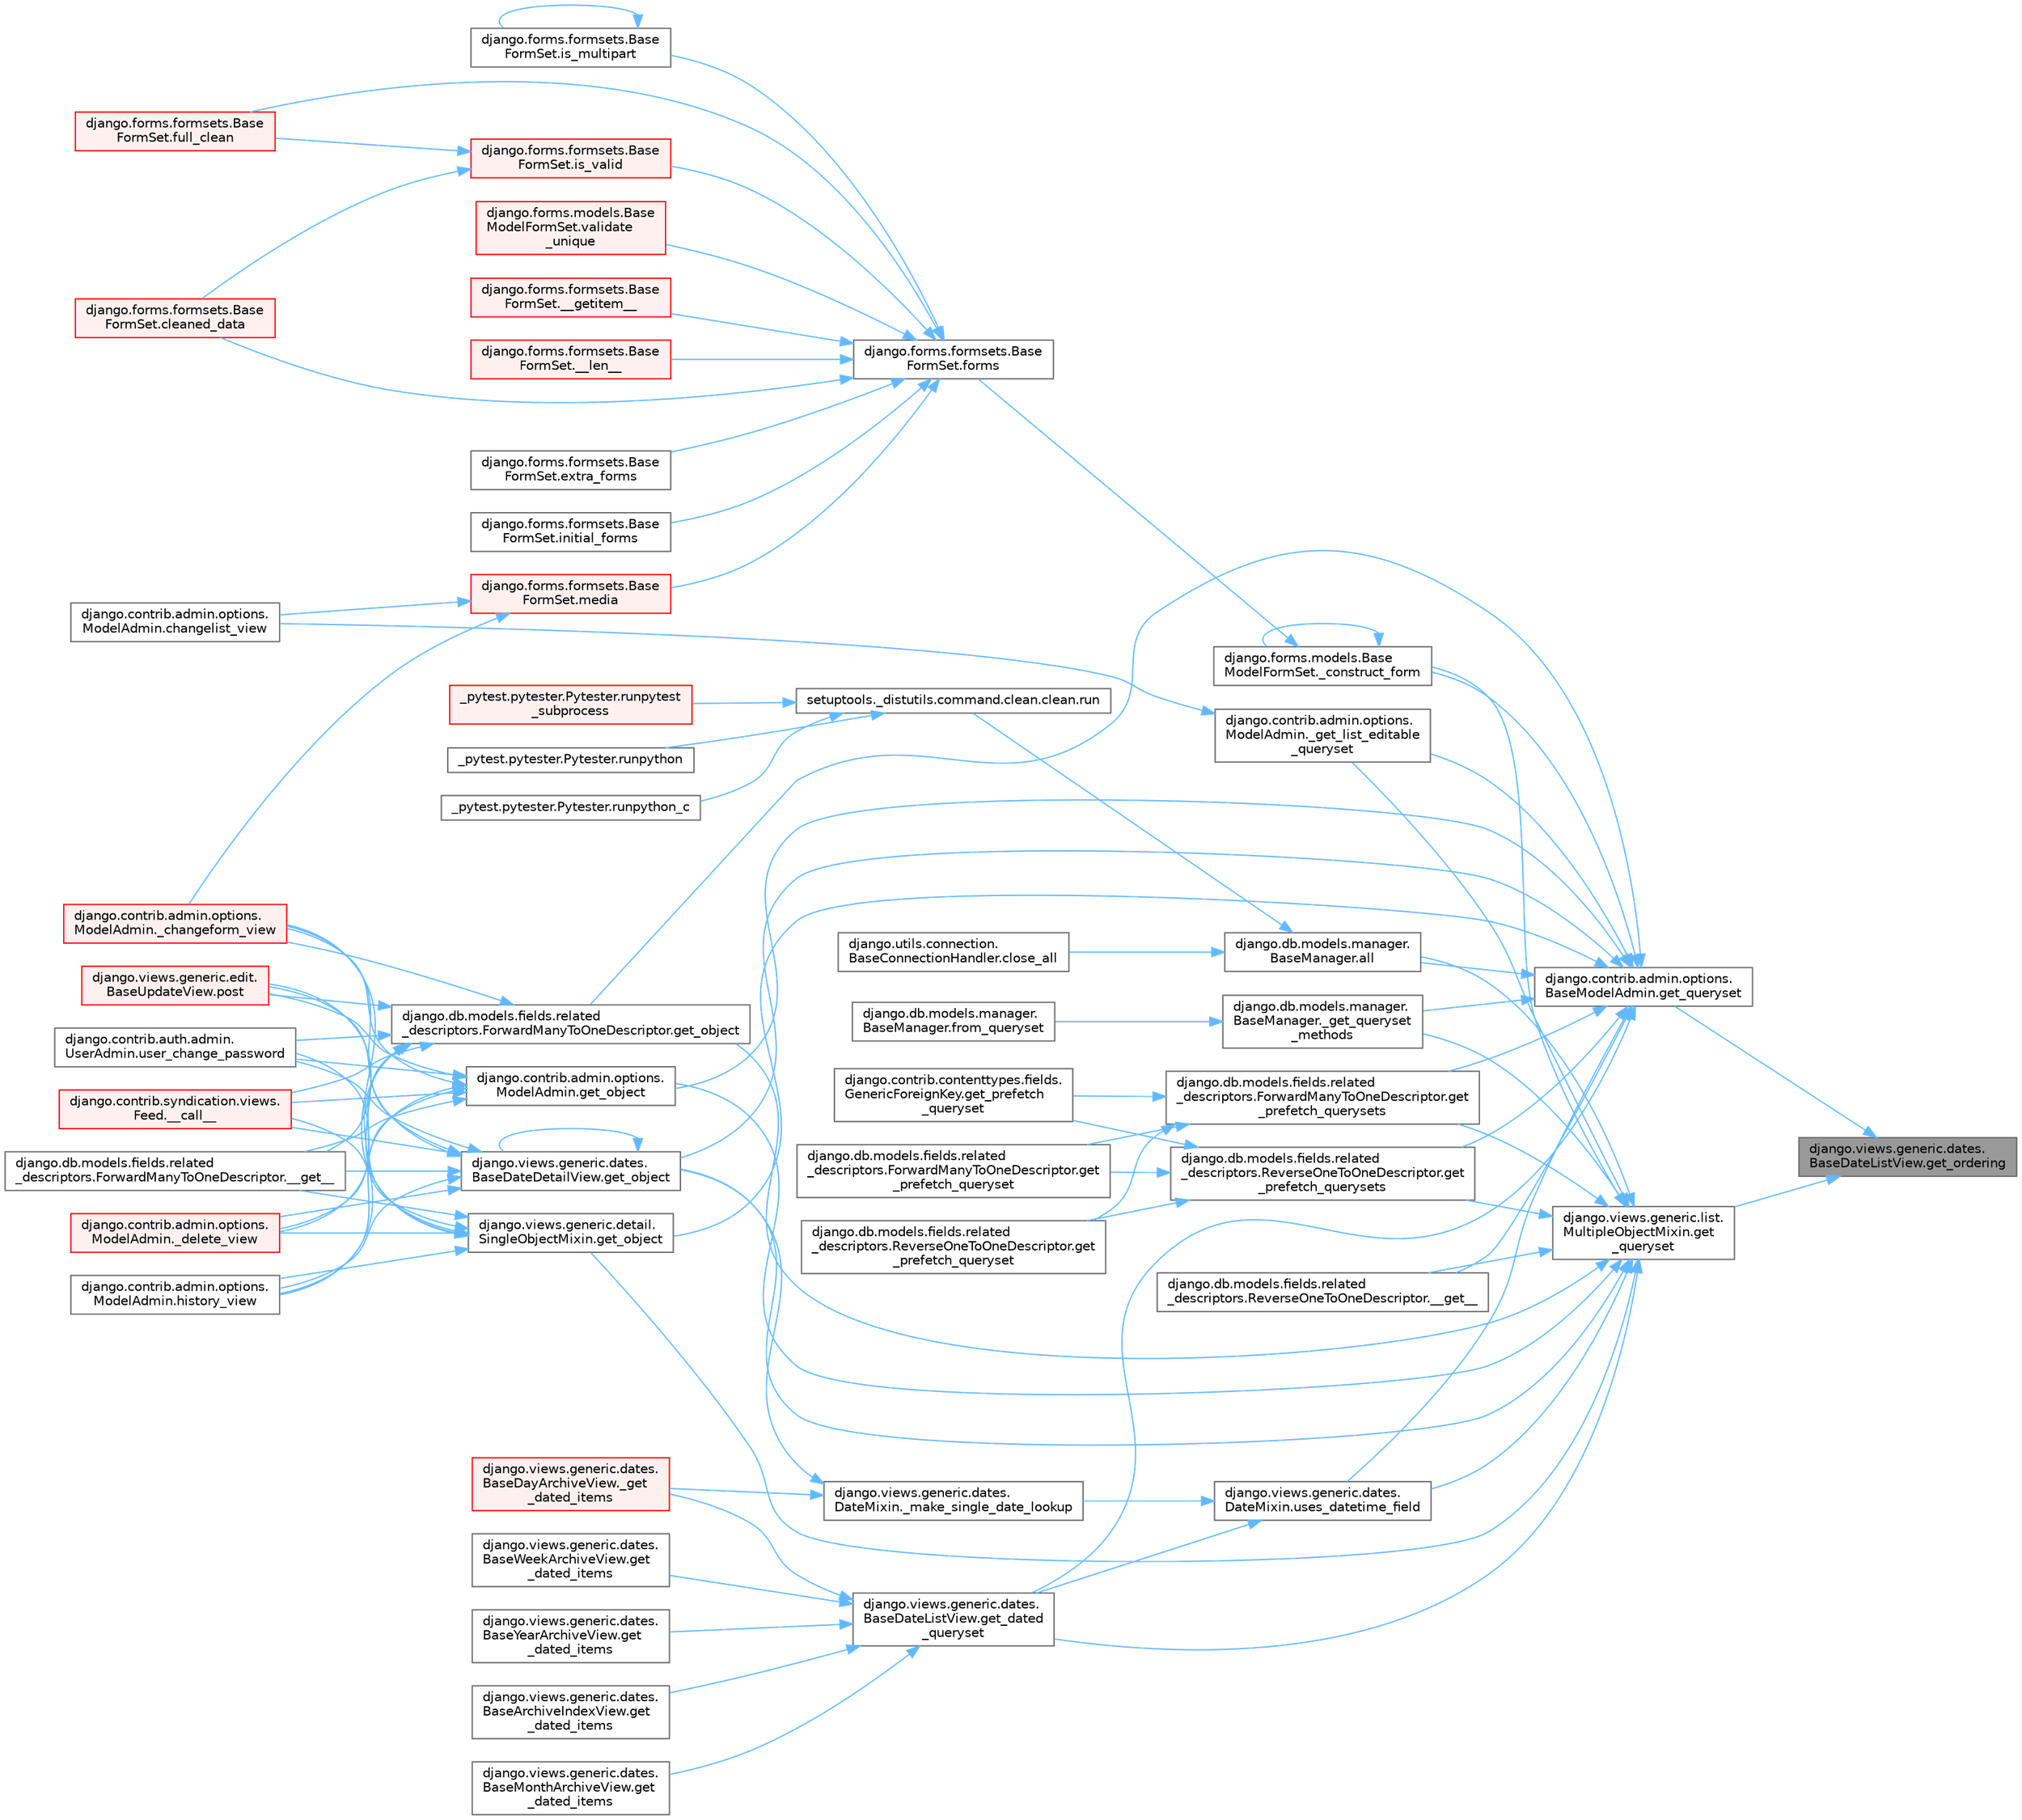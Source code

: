 digraph "django.views.generic.dates.BaseDateListView.get_ordering"
{
 // LATEX_PDF_SIZE
  bgcolor="transparent";
  edge [fontname=Helvetica,fontsize=10,labelfontname=Helvetica,labelfontsize=10];
  node [fontname=Helvetica,fontsize=10,shape=box,height=0.2,width=0.4];
  rankdir="RL";
  Node1 [id="Node000001",label="django.views.generic.dates.\lBaseDateListView.get_ordering",height=0.2,width=0.4,color="gray40", fillcolor="grey60", style="filled", fontcolor="black",tooltip=" "];
  Node1 -> Node2 [id="edge1_Node000001_Node000002",dir="back",color="steelblue1",style="solid",tooltip=" "];
  Node2 [id="Node000002",label="django.contrib.admin.options.\lBaseModelAdmin.get_queryset",height=0.2,width=0.4,color="grey40", fillcolor="white", style="filled",URL="$classdjango_1_1contrib_1_1admin_1_1options_1_1_base_model_admin.html#a785da85de69766ce5f736de0e4de80c5",tooltip=" "];
  Node2 -> Node3 [id="edge2_Node000002_Node000003",dir="back",color="steelblue1",style="solid",tooltip=" "];
  Node3 [id="Node000003",label="django.db.models.fields.related\l_descriptors.ReverseOneToOneDescriptor.__get__",height=0.2,width=0.4,color="grey40", fillcolor="white", style="filled",URL="$classdjango_1_1db_1_1models_1_1fields_1_1related__descriptors_1_1_reverse_one_to_one_descriptor.html#ad62c522f9bb4b91174a3437b3f978f6b",tooltip=" "];
  Node2 -> Node4 [id="edge3_Node000002_Node000004",dir="back",color="steelblue1",style="solid",tooltip=" "];
  Node4 [id="Node000004",label="django.forms.models.Base\lModelFormSet._construct_form",height=0.2,width=0.4,color="grey40", fillcolor="white", style="filled",URL="$classdjango_1_1forms_1_1models_1_1_base_model_form_set.html#a2318f52c4f2963f7674c8e15e2f3c324",tooltip=" "];
  Node4 -> Node4 [id="edge4_Node000004_Node000004",dir="back",color="steelblue1",style="solid",tooltip=" "];
  Node4 -> Node5 [id="edge5_Node000004_Node000005",dir="back",color="steelblue1",style="solid",tooltip=" "];
  Node5 [id="Node000005",label="django.forms.formsets.Base\lFormSet.forms",height=0.2,width=0.4,color="grey40", fillcolor="white", style="filled",URL="$classdjango_1_1forms_1_1formsets_1_1_base_form_set.html#a398234150267aa3c6dceaa20a7a507f1",tooltip=" "];
  Node5 -> Node6 [id="edge6_Node000005_Node000006",dir="back",color="steelblue1",style="solid",tooltip=" "];
  Node6 [id="Node000006",label="django.forms.formsets.Base\lFormSet.__getitem__",height=0.2,width=0.4,color="red", fillcolor="#FFF0F0", style="filled",URL="$classdjango_1_1forms_1_1formsets_1_1_base_form_set.html#a3ed6460d03a41c30d519e9170d0a17cc",tooltip=" "];
  Node5 -> Node3177 [id="edge7_Node000005_Node003177",dir="back",color="steelblue1",style="solid",tooltip=" "];
  Node3177 [id="Node003177",label="django.forms.formsets.Base\lFormSet.__len__",height=0.2,width=0.4,color="red", fillcolor="#FFF0F0", style="filled",URL="$classdjango_1_1forms_1_1formsets_1_1_base_form_set.html#aa8c1dfbddcb29c04ad7bf814137b3c36",tooltip=" "];
  Node5 -> Node1765 [id="edge8_Node000005_Node001765",dir="back",color="steelblue1",style="solid",tooltip=" "];
  Node1765 [id="Node001765",label="django.forms.formsets.Base\lFormSet.cleaned_data",height=0.2,width=0.4,color="red", fillcolor="#FFF0F0", style="filled",URL="$classdjango_1_1forms_1_1formsets_1_1_base_form_set.html#ae51d85dd3faa160668adba372c4e87f7",tooltip=" "];
  Node5 -> Node1918 [id="edge9_Node000005_Node001918",dir="back",color="steelblue1",style="solid",tooltip=" "];
  Node1918 [id="Node001918",label="django.forms.formsets.Base\lFormSet.extra_forms",height=0.2,width=0.4,color="grey40", fillcolor="white", style="filled",URL="$classdjango_1_1forms_1_1formsets_1_1_base_form_set.html#a80e8dd7968259b3ccdfd86ac190c342a",tooltip=" "];
  Node5 -> Node1785 [id="edge10_Node000005_Node001785",dir="back",color="steelblue1",style="solid",tooltip=" "];
  Node1785 [id="Node001785",label="django.forms.formsets.Base\lFormSet.full_clean",height=0.2,width=0.4,color="red", fillcolor="#FFF0F0", style="filled",URL="$classdjango_1_1forms_1_1formsets_1_1_base_form_set.html#aa475bdb58853c14bfcd93bd7b494e3b1",tooltip=" "];
  Node5 -> Node1919 [id="edge11_Node000005_Node001919",dir="back",color="steelblue1",style="solid",tooltip=" "];
  Node1919 [id="Node001919",label="django.forms.formsets.Base\lFormSet.initial_forms",height=0.2,width=0.4,color="grey40", fillcolor="white", style="filled",URL="$classdjango_1_1forms_1_1formsets_1_1_base_form_set.html#a36a0e4b12f42f368c74d3a704cc58d03",tooltip=" "];
  Node5 -> Node1891 [id="edge12_Node000005_Node001891",dir="back",color="steelblue1",style="solid",tooltip=" "];
  Node1891 [id="Node001891",label="django.forms.formsets.Base\lFormSet.is_multipart",height=0.2,width=0.4,color="grey40", fillcolor="white", style="filled",URL="$classdjango_1_1forms_1_1formsets_1_1_base_form_set.html#a70cb5455998cfb8556810d3215d617c8",tooltip=" "];
  Node1891 -> Node1891 [id="edge13_Node001891_Node001891",dir="back",color="steelblue1",style="solid",tooltip=" "];
  Node5 -> Node1784 [id="edge14_Node000005_Node001784",dir="back",color="steelblue1",style="solid",tooltip=" "];
  Node1784 [id="Node001784",label="django.forms.formsets.Base\lFormSet.is_valid",height=0.2,width=0.4,color="red", fillcolor="#FFF0F0", style="filled",URL="$classdjango_1_1forms_1_1formsets_1_1_base_form_set.html#a713477cfb7c01e723400df62b49c250c",tooltip=" "];
  Node1784 -> Node1765 [id="edge15_Node001784_Node001765",dir="back",color="steelblue1",style="solid",tooltip=" "];
  Node1784 -> Node1785 [id="edge16_Node001784_Node001785",dir="back",color="steelblue1",style="solid",tooltip=" "];
  Node5 -> Node1892 [id="edge17_Node000005_Node001892",dir="back",color="steelblue1",style="solid",tooltip=" "];
  Node1892 [id="Node001892",label="django.forms.formsets.Base\lFormSet.media",height=0.2,width=0.4,color="red", fillcolor="#FFF0F0", style="filled",URL="$classdjango_1_1forms_1_1formsets_1_1_base_form_set.html#a6f8913e4888f6eb8afa928cf91e9c8f9",tooltip=" "];
  Node1892 -> Node1893 [id="edge18_Node001892_Node001893",dir="back",color="steelblue1",style="solid",tooltip=" "];
  Node1893 [id="Node001893",label="django.contrib.admin.options.\lModelAdmin._changeform_view",height=0.2,width=0.4,color="red", fillcolor="#FFF0F0", style="filled",URL="$classdjango_1_1contrib_1_1admin_1_1options_1_1_model_admin.html#a06082f9f8128d66a16cda8098c673dae",tooltip=" "];
  Node1892 -> Node1897 [id="edge19_Node001892_Node001897",dir="back",color="steelblue1",style="solid",tooltip=" "];
  Node1897 [id="Node001897",label="django.contrib.admin.options.\lModelAdmin.changelist_view",height=0.2,width=0.4,color="grey40", fillcolor="white", style="filled",URL="$classdjango_1_1contrib_1_1admin_1_1options_1_1_model_admin.html#af5f3d8010317ded7325e649561a4d909",tooltip=" "];
  Node5 -> Node3178 [id="edge20_Node000005_Node003178",dir="back",color="steelblue1",style="solid",tooltip=" "];
  Node3178 [id="Node003178",label="django.forms.models.Base\lModelFormSet.validate\l_unique",height=0.2,width=0.4,color="red", fillcolor="#FFF0F0", style="filled",URL="$classdjango_1_1forms_1_1models_1_1_base_model_form_set.html#a0d01f97a86fd02a126b2fd51d02fd07d",tooltip=" "];
  Node2 -> Node2736 [id="edge21_Node000002_Node002736",dir="back",color="steelblue1",style="solid",tooltip=" "];
  Node2736 [id="Node002736",label="django.contrib.admin.options.\lModelAdmin._get_list_editable\l_queryset",height=0.2,width=0.4,color="grey40", fillcolor="white", style="filled",URL="$classdjango_1_1contrib_1_1admin_1_1options_1_1_model_admin.html#ae453d8065f838cd81cab58bc5797fd99",tooltip=" "];
  Node2736 -> Node1897 [id="edge22_Node002736_Node001897",dir="back",color="steelblue1",style="solid",tooltip=" "];
  Node2 -> Node2737 [id="edge23_Node000002_Node002737",dir="back",color="steelblue1",style="solid",tooltip=" "];
  Node2737 [id="Node002737",label="django.db.models.manager.\lBaseManager._get_queryset\l_methods",height=0.2,width=0.4,color="grey40", fillcolor="white", style="filled",URL="$classdjango_1_1db_1_1models_1_1manager_1_1_base_manager.html#a7ef7be0dacbeaa96e518c225b954d2c4",tooltip=" "];
  Node2737 -> Node2738 [id="edge24_Node002737_Node002738",dir="back",color="steelblue1",style="solid",tooltip=" "];
  Node2738 [id="Node002738",label="django.db.models.manager.\lBaseManager.from_queryset",height=0.2,width=0.4,color="grey40", fillcolor="white", style="filled",URL="$classdjango_1_1db_1_1models_1_1manager_1_1_base_manager.html#a539a31c3e4714b562c785d374a2dbc9b",tooltip=" "];
  Node2 -> Node2739 [id="edge25_Node000002_Node002739",dir="back",color="steelblue1",style="solid",tooltip=" "];
  Node2739 [id="Node002739",label="django.db.models.manager.\lBaseManager.all",height=0.2,width=0.4,color="grey40", fillcolor="white", style="filled",URL="$classdjango_1_1db_1_1models_1_1manager_1_1_base_manager.html#a348dacddedfc163dc130f6c2620869b0",tooltip=" "];
  Node2739 -> Node2740 [id="edge26_Node002739_Node002740",dir="back",color="steelblue1",style="solid",tooltip=" "];
  Node2740 [id="Node002740",label="django.utils.connection.\lBaseConnectionHandler.close_all",height=0.2,width=0.4,color="grey40", fillcolor="white", style="filled",URL="$classdjango_1_1utils_1_1connection_1_1_base_connection_handler.html#a2dbd9163239e828581c41273647476dc",tooltip=" "];
  Node2739 -> Node2741 [id="edge27_Node002739_Node002741",dir="back",color="steelblue1",style="solid",tooltip=" "];
  Node2741 [id="Node002741",label="setuptools._distutils.command.clean.clean.run",height=0.2,width=0.4,color="grey40", fillcolor="white", style="filled",URL="$classsetuptools_1_1__distutils_1_1command_1_1clean_1_1clean.html#a578cf5beb91399cf9f10329bcd7e0dd5",tooltip=" "];
  Node2741 -> Node88 [id="edge28_Node002741_Node000088",dir="back",color="steelblue1",style="solid",tooltip=" "];
  Node88 [id="Node000088",label="_pytest.pytester.Pytester.runpytest\l_subprocess",height=0.2,width=0.4,color="red", fillcolor="#FFF0F0", style="filled",URL="$class__pytest_1_1pytester_1_1_pytester.html#a59323c6d6a1469a1206f1c0b8fce99c9",tooltip=" "];
  Node2741 -> Node90 [id="edge29_Node002741_Node000090",dir="back",color="steelblue1",style="solid",tooltip=" "];
  Node90 [id="Node000090",label="_pytest.pytester.Pytester.runpython",height=0.2,width=0.4,color="grey40", fillcolor="white", style="filled",URL="$class__pytest_1_1pytester_1_1_pytester.html#a4e0c539507f15fd333cf618faf9687ef",tooltip=" "];
  Node2741 -> Node91 [id="edge30_Node002741_Node000091",dir="back",color="steelblue1",style="solid",tooltip=" "];
  Node91 [id="Node000091",label="_pytest.pytester.Pytester.runpython_c",height=0.2,width=0.4,color="grey40", fillcolor="white", style="filled",URL="$class__pytest_1_1pytester_1_1_pytester.html#aea789acfe206d9c40d9a6bf54a337f2a",tooltip=" "];
  Node2 -> Node2742 [id="edge31_Node000002_Node002742",dir="back",color="steelblue1",style="solid",tooltip=" "];
  Node2742 [id="Node002742",label="django.views.generic.dates.\lBaseDateListView.get_dated\l_queryset",height=0.2,width=0.4,color="grey40", fillcolor="white", style="filled",URL="$classdjango_1_1views_1_1generic_1_1dates_1_1_base_date_list_view.html#ad97300c63f99eef4ed95aa9d8f73520b",tooltip=" "];
  Node2742 -> Node2743 [id="edge32_Node002742_Node002743",dir="back",color="steelblue1",style="solid",tooltip=" "];
  Node2743 [id="Node002743",label="django.views.generic.dates.\lBaseDayArchiveView._get\l_dated_items",height=0.2,width=0.4,color="red", fillcolor="#FFF0F0", style="filled",URL="$classdjango_1_1views_1_1generic_1_1dates_1_1_base_day_archive_view.html#a3ca193a0859b2fbe8f0ae162272652f8",tooltip=" "];
  Node2742 -> Node2746 [id="edge33_Node002742_Node002746",dir="back",color="steelblue1",style="solid",tooltip=" "];
  Node2746 [id="Node002746",label="django.views.generic.dates.\lBaseArchiveIndexView.get\l_dated_items",height=0.2,width=0.4,color="grey40", fillcolor="white", style="filled",URL="$classdjango_1_1views_1_1generic_1_1dates_1_1_base_archive_index_view.html#ab9794c8a807f2b820629179ebfc41e2c",tooltip=" "];
  Node2742 -> Node2747 [id="edge34_Node002742_Node002747",dir="back",color="steelblue1",style="solid",tooltip=" "];
  Node2747 [id="Node002747",label="django.views.generic.dates.\lBaseMonthArchiveView.get\l_dated_items",height=0.2,width=0.4,color="grey40", fillcolor="white", style="filled",URL="$classdjango_1_1views_1_1generic_1_1dates_1_1_base_month_archive_view.html#ae62ad9b839e3904bd2162b5e92b6d02d",tooltip=" "];
  Node2742 -> Node2748 [id="edge35_Node002742_Node002748",dir="back",color="steelblue1",style="solid",tooltip=" "];
  Node2748 [id="Node002748",label="django.views.generic.dates.\lBaseWeekArchiveView.get\l_dated_items",height=0.2,width=0.4,color="grey40", fillcolor="white", style="filled",URL="$classdjango_1_1views_1_1generic_1_1dates_1_1_base_week_archive_view.html#a4217000f6b9b08cbc97f6b079ad98ea5",tooltip=" "];
  Node2742 -> Node2749 [id="edge36_Node002742_Node002749",dir="back",color="steelblue1",style="solid",tooltip=" "];
  Node2749 [id="Node002749",label="django.views.generic.dates.\lBaseYearArchiveView.get\l_dated_items",height=0.2,width=0.4,color="grey40", fillcolor="white", style="filled",URL="$classdjango_1_1views_1_1generic_1_1dates_1_1_base_year_archive_view.html#af1e2e3364ceacb5fd46eef85345ee94a",tooltip=" "];
  Node2 -> Node2750 [id="edge37_Node000002_Node002750",dir="back",color="steelblue1",style="solid",tooltip=" "];
  Node2750 [id="Node002750",label="django.contrib.admin.options.\lModelAdmin.get_object",height=0.2,width=0.4,color="grey40", fillcolor="white", style="filled",URL="$classdjango_1_1contrib_1_1admin_1_1options_1_1_model_admin.html#ac7b9acc5607b931a130f004f73adcc6c",tooltip=" "];
  Node2750 -> Node1910 [id="edge38_Node002750_Node001910",dir="back",color="steelblue1",style="solid",tooltip=" "];
  Node1910 [id="Node001910",label="django.contrib.syndication.views.\lFeed.__call__",height=0.2,width=0.4,color="red", fillcolor="#FFF0F0", style="filled",URL="$classdjango_1_1contrib_1_1syndication_1_1views_1_1_feed.html#ac7a9680a1b709d8eb37ae3c6ce000220",tooltip=" "];
  Node2750 -> Node1318 [id="edge39_Node002750_Node001318",dir="back",color="steelblue1",style="solid",tooltip=" "];
  Node1318 [id="Node001318",label="django.db.models.fields.related\l_descriptors.ForwardManyToOneDescriptor.__get__",height=0.2,width=0.4,color="grey40", fillcolor="white", style="filled",URL="$classdjango_1_1db_1_1models_1_1fields_1_1related__descriptors_1_1_forward_many_to_one_descriptor.html#a52832880c8df770ce001c0b0bb51e64d",tooltip=" "];
  Node2750 -> Node1893 [id="edge40_Node002750_Node001893",dir="back",color="steelblue1",style="solid",tooltip=" "];
  Node2750 -> Node186 [id="edge41_Node002750_Node000186",dir="back",color="steelblue1",style="solid",tooltip=" "];
  Node186 [id="Node000186",label="django.contrib.admin.options.\lModelAdmin._delete_view",height=0.2,width=0.4,color="red", fillcolor="#FFF0F0", style="filled",URL="$classdjango_1_1contrib_1_1admin_1_1options_1_1_model_admin.html#a227a18e24751790170d555523ab15e93",tooltip=" "];
  Node2750 -> Node2700 [id="edge42_Node002750_Node002700",dir="back",color="steelblue1",style="solid",tooltip=" "];
  Node2700 [id="Node002700",label="django.contrib.admin.options.\lModelAdmin.history_view",height=0.2,width=0.4,color="grey40", fillcolor="white", style="filled",URL="$classdjango_1_1contrib_1_1admin_1_1options_1_1_model_admin.html#aaa87a68789f637fa6682c1daf2a4bda8",tooltip=" "];
  Node2750 -> Node2701 [id="edge43_Node002750_Node002701",dir="back",color="steelblue1",style="solid",tooltip=" "];
  Node2701 [id="Node002701",label="django.views.generic.edit.\lBaseUpdateView.post",height=0.2,width=0.4,color="red", fillcolor="#FFF0F0", style="filled",URL="$classdjango_1_1views_1_1generic_1_1edit_1_1_base_update_view.html#abb9e5510c9d5b54425f0874940f45d73",tooltip=" "];
  Node2750 -> Node2702 [id="edge44_Node002750_Node002702",dir="back",color="steelblue1",style="solid",tooltip=" "];
  Node2702 [id="Node002702",label="django.contrib.auth.admin.\lUserAdmin.user_change_password",height=0.2,width=0.4,color="grey40", fillcolor="white", style="filled",URL="$classdjango_1_1contrib_1_1auth_1_1admin_1_1_user_admin.html#a65ccab8e46b966ac28d5b117abf0d5f5",tooltip=" "];
  Node2 -> Node2699 [id="edge45_Node000002_Node002699",dir="back",color="steelblue1",style="solid",tooltip=" "];
  Node2699 [id="Node002699",label="django.db.models.fields.related\l_descriptors.ForwardManyToOneDescriptor.get_object",height=0.2,width=0.4,color="grey40", fillcolor="white", style="filled",URL="$classdjango_1_1db_1_1models_1_1fields_1_1related__descriptors_1_1_forward_many_to_one_descriptor.html#a53e30c8b305a3998dd43c1e6357e4bc4",tooltip=" "];
  Node2699 -> Node1910 [id="edge46_Node002699_Node001910",dir="back",color="steelblue1",style="solid",tooltip=" "];
  Node2699 -> Node1318 [id="edge47_Node002699_Node001318",dir="back",color="steelblue1",style="solid",tooltip=" "];
  Node2699 -> Node1893 [id="edge48_Node002699_Node001893",dir="back",color="steelblue1",style="solid",tooltip=" "];
  Node2699 -> Node186 [id="edge49_Node002699_Node000186",dir="back",color="steelblue1",style="solid",tooltip=" "];
  Node2699 -> Node2700 [id="edge50_Node002699_Node002700",dir="back",color="steelblue1",style="solid",tooltip=" "];
  Node2699 -> Node2701 [id="edge51_Node002699_Node002701",dir="back",color="steelblue1",style="solid",tooltip=" "];
  Node2699 -> Node2702 [id="edge52_Node002699_Node002702",dir="back",color="steelblue1",style="solid",tooltip=" "];
  Node2 -> Node2751 [id="edge53_Node000002_Node002751",dir="back",color="steelblue1",style="solid",tooltip=" "];
  Node2751 [id="Node002751",label="django.views.generic.dates.\lBaseDateDetailView.get_object",height=0.2,width=0.4,color="grey40", fillcolor="white", style="filled",URL="$classdjango_1_1views_1_1generic_1_1dates_1_1_base_date_detail_view.html#a7c08557dbbb8af87ec6f8fab884e6f5e",tooltip=" "];
  Node2751 -> Node1910 [id="edge54_Node002751_Node001910",dir="back",color="steelblue1",style="solid",tooltip=" "];
  Node2751 -> Node1318 [id="edge55_Node002751_Node001318",dir="back",color="steelblue1",style="solid",tooltip=" "];
  Node2751 -> Node1893 [id="edge56_Node002751_Node001893",dir="back",color="steelblue1",style="solid",tooltip=" "];
  Node2751 -> Node186 [id="edge57_Node002751_Node000186",dir="back",color="steelblue1",style="solid",tooltip=" "];
  Node2751 -> Node2751 [id="edge58_Node002751_Node002751",dir="back",color="steelblue1",style="solid",tooltip=" "];
  Node2751 -> Node2700 [id="edge59_Node002751_Node002700",dir="back",color="steelblue1",style="solid",tooltip=" "];
  Node2751 -> Node2701 [id="edge60_Node002751_Node002701",dir="back",color="steelblue1",style="solid",tooltip=" "];
  Node2751 -> Node2702 [id="edge61_Node002751_Node002702",dir="back",color="steelblue1",style="solid",tooltip=" "];
  Node2 -> Node2752 [id="edge62_Node000002_Node002752",dir="back",color="steelblue1",style="solid",tooltip=" "];
  Node2752 [id="Node002752",label="django.views.generic.detail.\lSingleObjectMixin.get_object",height=0.2,width=0.4,color="grey40", fillcolor="white", style="filled",URL="$classdjango_1_1views_1_1generic_1_1detail_1_1_single_object_mixin.html#ab853f97e997d069a858d4bb5e93092ad",tooltip=" "];
  Node2752 -> Node1910 [id="edge63_Node002752_Node001910",dir="back",color="steelblue1",style="solid",tooltip=" "];
  Node2752 -> Node1318 [id="edge64_Node002752_Node001318",dir="back",color="steelblue1",style="solid",tooltip=" "];
  Node2752 -> Node1893 [id="edge65_Node002752_Node001893",dir="back",color="steelblue1",style="solid",tooltip=" "];
  Node2752 -> Node186 [id="edge66_Node002752_Node000186",dir="back",color="steelblue1",style="solid",tooltip=" "];
  Node2752 -> Node2700 [id="edge67_Node002752_Node002700",dir="back",color="steelblue1",style="solid",tooltip=" "];
  Node2752 -> Node2701 [id="edge68_Node002752_Node002701",dir="back",color="steelblue1",style="solid",tooltip=" "];
  Node2752 -> Node2702 [id="edge69_Node002752_Node002702",dir="back",color="steelblue1",style="solid",tooltip=" "];
  Node2 -> Node2734 [id="edge70_Node000002_Node002734",dir="back",color="steelblue1",style="solid",tooltip=" "];
  Node2734 [id="Node002734",label="django.db.models.fields.related\l_descriptors.ForwardManyToOneDescriptor.get\l_prefetch_querysets",height=0.2,width=0.4,color="grey40", fillcolor="white", style="filled",URL="$classdjango_1_1db_1_1models_1_1fields_1_1related__descriptors_1_1_forward_many_to_one_descriptor.html#a9838765ed5b0cd8063af62a3590596b3",tooltip=" "];
  Node2734 -> Node1862 [id="edge71_Node002734_Node001862",dir="back",color="steelblue1",style="solid",tooltip=" "];
  Node1862 [id="Node001862",label="django.contrib.contenttypes.fields.\lGenericForeignKey.get_prefetch\l_queryset",height=0.2,width=0.4,color="grey40", fillcolor="white", style="filled",URL="$classdjango_1_1contrib_1_1contenttypes_1_1fields_1_1_generic_foreign_key.html#aa09b3d5eafa2b68470982bc3cf3659fc",tooltip=" "];
  Node2734 -> Node1863 [id="edge72_Node002734_Node001863",dir="back",color="steelblue1",style="solid",tooltip=" "];
  Node1863 [id="Node001863",label="django.db.models.fields.related\l_descriptors.ForwardManyToOneDescriptor.get\l_prefetch_queryset",height=0.2,width=0.4,color="grey40", fillcolor="white", style="filled",URL="$classdjango_1_1db_1_1models_1_1fields_1_1related__descriptors_1_1_forward_many_to_one_descriptor.html#ab871be551ae57402ab078fb38cd128e4",tooltip=" "];
  Node2734 -> Node1864 [id="edge73_Node002734_Node001864",dir="back",color="steelblue1",style="solid",tooltip=" "];
  Node1864 [id="Node001864",label="django.db.models.fields.related\l_descriptors.ReverseOneToOneDescriptor.get\l_prefetch_queryset",height=0.2,width=0.4,color="grey40", fillcolor="white", style="filled",URL="$classdjango_1_1db_1_1models_1_1fields_1_1related__descriptors_1_1_reverse_one_to_one_descriptor.html#a5fec42b068cab3281971bfb0595b7172",tooltip=" "];
  Node2 -> Node2753 [id="edge74_Node000002_Node002753",dir="back",color="steelblue1",style="solid",tooltip=" "];
  Node2753 [id="Node002753",label="django.db.models.fields.related\l_descriptors.ReverseOneToOneDescriptor.get\l_prefetch_querysets",height=0.2,width=0.4,color="grey40", fillcolor="white", style="filled",URL="$classdjango_1_1db_1_1models_1_1fields_1_1related__descriptors_1_1_reverse_one_to_one_descriptor.html#a32881d523d9f0158510fcd0eaaa5e2a7",tooltip=" "];
  Node2753 -> Node1862 [id="edge75_Node002753_Node001862",dir="back",color="steelblue1",style="solid",tooltip=" "];
  Node2753 -> Node1863 [id="edge76_Node002753_Node001863",dir="back",color="steelblue1",style="solid",tooltip=" "];
  Node2753 -> Node1864 [id="edge77_Node002753_Node001864",dir="back",color="steelblue1",style="solid",tooltip=" "];
  Node2 -> Node2754 [id="edge78_Node000002_Node002754",dir="back",color="steelblue1",style="solid",tooltip=" "];
  Node2754 [id="Node002754",label="django.views.generic.dates.\lDateMixin.uses_datetime_field",height=0.2,width=0.4,color="grey40", fillcolor="white", style="filled",URL="$classdjango_1_1views_1_1generic_1_1dates_1_1_date_mixin.html#a1fb37f57858e32a16ec5b6328ae68adb",tooltip=" "];
  Node2754 -> Node2755 [id="edge79_Node002754_Node002755",dir="back",color="steelblue1",style="solid",tooltip=" "];
  Node2755 [id="Node002755",label="django.views.generic.dates.\lDateMixin._make_single_date_lookup",height=0.2,width=0.4,color="grey40", fillcolor="white", style="filled",URL="$classdjango_1_1views_1_1generic_1_1dates_1_1_date_mixin.html#ac17fc80d601666765dd9751d4b5e065d",tooltip=" "];
  Node2755 -> Node2743 [id="edge80_Node002755_Node002743",dir="back",color="steelblue1",style="solid",tooltip=" "];
  Node2755 -> Node2751 [id="edge81_Node002755_Node002751",dir="back",color="steelblue1",style="solid",tooltip=" "];
  Node2754 -> Node2742 [id="edge82_Node002754_Node002742",dir="back",color="steelblue1",style="solid",tooltip=" "];
  Node1 -> Node3180 [id="edge83_Node000001_Node003180",dir="back",color="steelblue1",style="solid",tooltip=" "];
  Node3180 [id="Node003180",label="django.views.generic.list.\lMultipleObjectMixin.get\l_queryset",height=0.2,width=0.4,color="grey40", fillcolor="white", style="filled",URL="$classdjango_1_1views_1_1generic_1_1list_1_1_multiple_object_mixin.html#a7ceb7f310a7a0d7fedfb90f1f2b5c226",tooltip=" "];
  Node3180 -> Node3 [id="edge84_Node003180_Node000003",dir="back",color="steelblue1",style="solid",tooltip=" "];
  Node3180 -> Node4 [id="edge85_Node003180_Node000004",dir="back",color="steelblue1",style="solid",tooltip=" "];
  Node3180 -> Node2736 [id="edge86_Node003180_Node002736",dir="back",color="steelblue1",style="solid",tooltip=" "];
  Node3180 -> Node2737 [id="edge87_Node003180_Node002737",dir="back",color="steelblue1",style="solid",tooltip=" "];
  Node3180 -> Node2739 [id="edge88_Node003180_Node002739",dir="back",color="steelblue1",style="solid",tooltip=" "];
  Node3180 -> Node2742 [id="edge89_Node003180_Node002742",dir="back",color="steelblue1",style="solid",tooltip=" "];
  Node3180 -> Node2750 [id="edge90_Node003180_Node002750",dir="back",color="steelblue1",style="solid",tooltip=" "];
  Node3180 -> Node2699 [id="edge91_Node003180_Node002699",dir="back",color="steelblue1",style="solid",tooltip=" "];
  Node3180 -> Node2751 [id="edge92_Node003180_Node002751",dir="back",color="steelblue1",style="solid",tooltip=" "];
  Node3180 -> Node2752 [id="edge93_Node003180_Node002752",dir="back",color="steelblue1",style="solid",tooltip=" "];
  Node3180 -> Node2734 [id="edge94_Node003180_Node002734",dir="back",color="steelblue1",style="solid",tooltip=" "];
  Node3180 -> Node2753 [id="edge95_Node003180_Node002753",dir="back",color="steelblue1",style="solid",tooltip=" "];
  Node3180 -> Node2754 [id="edge96_Node003180_Node002754",dir="back",color="steelblue1",style="solid",tooltip=" "];
}
